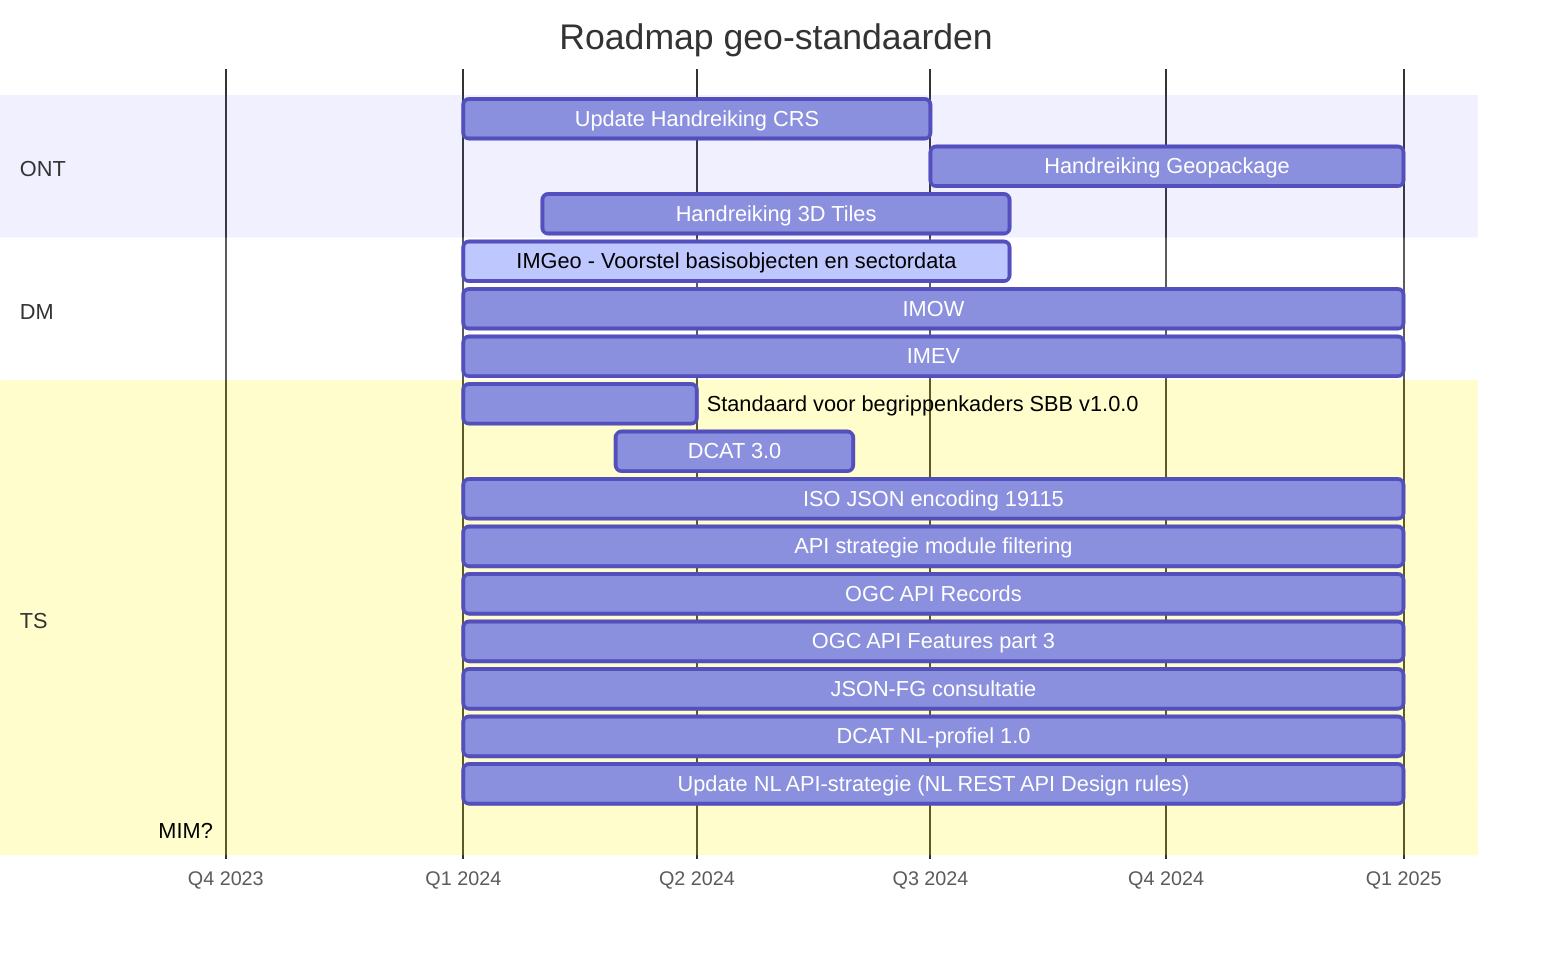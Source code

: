 gantt
    title Roadmap geo-standaarden
    dateFormat YYYY-M
    axisFormat Q%q %Y
    tickInterval 3month
    section ONT
        %% Consultatie GeoPackage and Spatial Schema   :done,      2023-07, 3M
        % Update PTOLU Geo-standaarden                :done,    2023-10, 6M
        %% PoC Rechtendelegatie (oAuth)                :           2023-10, 3M
        %% OGC Code Sprint                             :           2023-10, 1M        
        %%Consultatie IMX-Geo                         :           2024-01, 3M
        Update Handreiking CRS                      :           2024-01, 6M
        Handreiking Geopackage                      :           2024-07, 6M
        Handreiking 3D Tiles                        :           2024-02, 6M
        
    section DM        
        %%IMEV 2.0                                    :done,    2023-10, 3M
        %%IMG                                         :done,    2023-10, 3M
        IMGeo - Voorstel basisobjecten en sectordata:active,    2024-01, 7M
        IMOW                                        :           2024-01, 12M
        IMEV                                        :           2024-01, 12M
        %% IMKL                                        :           2023-09, 
        %% IMKAD                                       :           2023-09, 
        %% IMWOZ                                       :           2023-09, 
        %% IMBAG                                       :           2023-09, 
        %% IMBOR                                       :           2023-09, 
        %% GWSW                                        :           2023-09, 
        %% IMNA                                        :           2023-09, 
        %% IMDBK / IMROI                               :           2023-09, 
        %% BRT.Next                                    :           2023-09, 

    section TS
        %%GeoPackage 1.4                              :active,    2023-10, 3M
        %%CityJSON 2.0                                :active,    2023-10, 3M
        %%OGC Training DML-AI 1.0                     :active,    2023-10, 3M
        %%Consultatie standaard voor begrippenkaders  :           2023-10, 3M        
        Standaard voor begrippenkaders SBB v1.0.0       :           2024-01, 3M
        DCAT 3.0                                    :           2024-03, 3M 
        ISO JSON encoding 19115                     :           2024-01, 12M
        API strategie module filtering              :           2024-01, 12M
        OGC API Records                             :           2024-01, 12M
        OGC API Features part 3                     :           2024-01, 12M
        JSON-FG consultatie                         :           2024-01, 12M
        DCAT NL-profiel 1.0                         :           2024-01, 12M
        Update NL API-strategie (NL REST API Design rules) :    2024-01, 12M
        MIM?                                               :    2023-09,